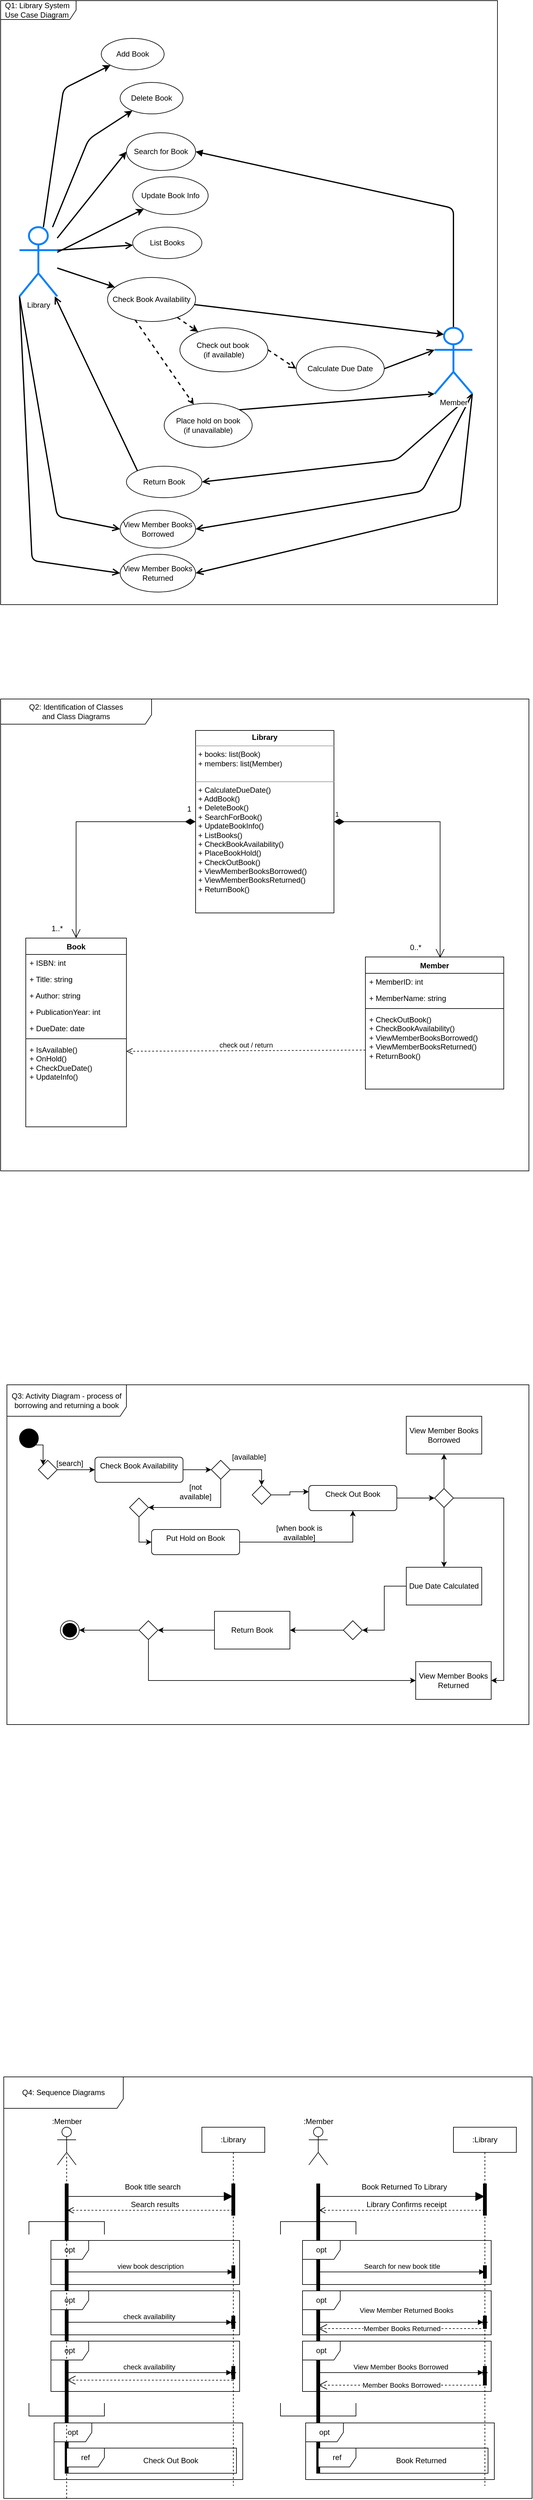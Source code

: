 <mxfile version="21.8.2" type="device">
  <diagram id="SZSSfRRNzRUcV55icaM6" name="Page-1">
    <mxGraphModel dx="1005" dy="1081" grid="1" gridSize="10" guides="1" tooltips="1" connect="1" arrows="1" fold="1" page="1" pageScale="1" pageWidth="850" pageHeight="1100" math="0" shadow="0">
      <root>
        <mxCell id="0" />
        <mxCell id="1" parent="0" />
        <mxCell id="Ma9vZrQTeCv6cbDS7a-y-165" value=":Library" style="shape=umlLifeline;perimeter=lifelinePerimeter;whiteSpace=wrap;html=1;container=1;dropTarget=0;collapsible=0;recursiveResize=0;outlineConnect=0;portConstraint=eastwest;newEdgeStyle={&quot;curved&quot;:0,&quot;rounded&quot;:0};" vertex="1" parent="1">
          <mxGeometry x="320" y="3410" width="100" height="570" as="geometry" />
        </mxCell>
        <mxCell id="8" value="Q1: Library System Use Case Diagram" style="shape=umlFrame;whiteSpace=wrap;html=1;width=120;height=30;boundedLbl=1;verticalAlign=middle;align=left;spacingLeft=5;" parent="1" vertex="1">
          <mxGeometry y="30" width="790" height="960" as="geometry" />
        </mxCell>
        <mxCell id="36" style="edgeStyle=none;html=1;exitX=1;exitY=0.5;exitDx=0;exitDy=0;entryX=0.5;entryY=0;entryDx=0;entryDy=0;entryPerimeter=0;startArrow=block;startFill=1;endArrow=none;endFill=0;strokeWidth=2;" parent="1" source="4" target="9" edge="1">
          <mxGeometry relative="1" as="geometry">
            <Array as="points">
              <mxPoint x="720" y="360" />
            </Array>
          </mxGeometry>
        </mxCell>
        <mxCell id="4" value="Search for Book" style="ellipse;whiteSpace=wrap;html=1;" parent="1" vertex="1">
          <mxGeometry x="200" y="240" width="110" height="60" as="geometry" />
        </mxCell>
        <mxCell id="23" style="edgeStyle=none;html=1;entryX=0.25;entryY=0.1;entryDx=0;entryDy=0;entryPerimeter=0;strokeWidth=2;" parent="1" source="6" target="9" edge="1">
          <mxGeometry relative="1" as="geometry" />
        </mxCell>
        <mxCell id="38" value="" style="edgeStyle=none;html=1;startArrow=none;startFill=0;endArrow=classic;endFill=1;dashed=1;strokeWidth=2;" parent="1" source="6" target="37" edge="1">
          <mxGeometry relative="1" as="geometry" />
        </mxCell>
        <mxCell id="6" value="Check Book Availability" style="ellipse;whiteSpace=wrap;html=1;" parent="1" vertex="1">
          <mxGeometry x="170" y="470" width="140" height="70" as="geometry" />
        </mxCell>
        <mxCell id="54" style="edgeStyle=none;html=1;exitX=1;exitY=1;exitDx=0;exitDy=0;exitPerimeter=0;entryX=1;entryY=0.5;entryDx=0;entryDy=0;strokeWidth=2;startArrow=none;startFill=0;endArrow=open;endFill=0;endSize=8;" parent="1" source="9" target="53" edge="1">
          <mxGeometry relative="1" as="geometry">
            <Array as="points">
              <mxPoint x="630" y="760" />
            </Array>
          </mxGeometry>
        </mxCell>
        <mxCell id="61" style="edgeStyle=none;html=1;entryX=1;entryY=0.5;entryDx=0;entryDy=0;strokeWidth=2;startArrow=none;startFill=0;endArrow=open;endFill=0;endSize=8;exitX=1;exitY=1;exitDx=0;exitDy=0;exitPerimeter=0;" parent="1" source="9" target="56" edge="1">
          <mxGeometry relative="1" as="geometry">
            <Array as="points">
              <mxPoint x="670" y="810" />
            </Array>
          </mxGeometry>
        </mxCell>
        <mxCell id="62" style="edgeStyle=none;html=1;exitX=1;exitY=1;exitDx=0;exitDy=0;exitPerimeter=0;entryX=1;entryY=0.5;entryDx=0;entryDy=0;strokeWidth=2;startArrow=none;startFill=0;endArrow=open;endFill=0;endSize=8;" parent="1" source="9" target="59" edge="1">
          <mxGeometry relative="1" as="geometry">
            <Array as="points">
              <mxPoint x="730" y="840" />
            </Array>
          </mxGeometry>
        </mxCell>
        <mxCell id="9" value="Member" style="shape=umlActor;verticalLabelPosition=bottom;verticalAlign=top;html=1;fillColor=none;strokeColor=#007FFF;strokeWidth=3;labelBackgroundColor=default;" parent="1" vertex="1">
          <mxGeometry x="690" y="550" width="60" height="105" as="geometry" />
        </mxCell>
        <mxCell id="17" style="edgeStyle=none;html=1;strokeWidth=2;" parent="1" source="13" target="14" edge="1">
          <mxGeometry relative="1" as="geometry">
            <Array as="points">
              <mxPoint x="100" y="170" />
            </Array>
          </mxGeometry>
        </mxCell>
        <mxCell id="18" style="edgeStyle=none;html=1;strokeWidth=2;" parent="1" source="13" target="16" edge="1">
          <mxGeometry relative="1" as="geometry">
            <Array as="points">
              <mxPoint x="140" y="250" />
            </Array>
          </mxGeometry>
        </mxCell>
        <mxCell id="20" value="" style="edgeStyle=none;html=1;strokeWidth=2;" parent="1" source="13" target="19" edge="1">
          <mxGeometry relative="1" as="geometry" />
        </mxCell>
        <mxCell id="21" style="edgeStyle=none;html=1;strokeWidth=2;entryX=0;entryY=0.5;entryDx=0;entryDy=0;" parent="1" source="13" target="4" edge="1">
          <mxGeometry relative="1" as="geometry" />
        </mxCell>
        <mxCell id="22" style="edgeStyle=none;html=1;strokeWidth=2;" parent="1" source="13" target="6" edge="1">
          <mxGeometry relative="1" as="geometry" />
        </mxCell>
        <mxCell id="58" style="edgeStyle=none;html=1;exitX=0;exitY=1;exitDx=0;exitDy=0;exitPerimeter=0;entryX=0;entryY=0.5;entryDx=0;entryDy=0;strokeWidth=2;startArrow=none;startFill=0;endArrow=open;endFill=0;endSize=8;" parent="1" source="13" target="56" edge="1">
          <mxGeometry relative="1" as="geometry">
            <Array as="points">
              <mxPoint x="90" y="850" />
            </Array>
          </mxGeometry>
        </mxCell>
        <mxCell id="60" style="edgeStyle=none;html=1;exitX=0;exitY=1;exitDx=0;exitDy=0;exitPerimeter=0;entryX=0;entryY=0.5;entryDx=0;entryDy=0;strokeWidth=2;startArrow=none;startFill=0;endArrow=open;endFill=0;endSize=8;" parent="1" source="13" target="59" edge="1">
          <mxGeometry relative="1" as="geometry">
            <Array as="points">
              <mxPoint x="50" y="920" />
            </Array>
          </mxGeometry>
        </mxCell>
        <mxCell id="63" style="edgeStyle=none;html=1;exitX=1;exitY=0.333;exitDx=0;exitDy=0;exitPerimeter=0;strokeWidth=2;startArrow=none;startFill=0;endArrow=open;endFill=0;endSize=8;" parent="1" source="13" target="44" edge="1">
          <mxGeometry relative="1" as="geometry" />
        </mxCell>
        <mxCell id="13" value="Library" style="shape=umlActor;verticalLabelPosition=bottom;verticalAlign=top;html=1;strokeColor=#007FFF;strokeWidth=3;" parent="1" vertex="1">
          <mxGeometry x="30" y="390" width="60" height="110" as="geometry" />
        </mxCell>
        <mxCell id="14" value="Add Book" style="ellipse;whiteSpace=wrap;html=1;" parent="1" vertex="1">
          <mxGeometry x="160" y="90" width="100" height="50" as="geometry" />
        </mxCell>
        <mxCell id="16" value="Delete Book" style="ellipse;whiteSpace=wrap;html=1;" parent="1" vertex="1">
          <mxGeometry x="190" y="160" width="100" height="50" as="geometry" />
        </mxCell>
        <mxCell id="19" value="Update Book Info" style="ellipse;whiteSpace=wrap;html=1;" parent="1" vertex="1">
          <mxGeometry x="210" y="310" width="120" height="60" as="geometry" />
        </mxCell>
        <mxCell id="42" value="" style="edgeStyle=none;html=1;startArrow=none;startFill=0;endArrow=open;endFill=0;dashed=1;exitX=0.313;exitY=0.963;exitDx=0;exitDy=0;exitPerimeter=0;strokeWidth=2;" parent="1" source="6" target="41" edge="1">
          <mxGeometry relative="1" as="geometry" />
        </mxCell>
        <mxCell id="51" style="edgeStyle=none;html=1;exitX=1;exitY=0.5;exitDx=0;exitDy=0;entryX=0;entryY=0.5;entryDx=0;entryDy=0;strokeWidth=2;startArrow=none;startFill=0;endArrow=open;endFill=0;endSize=8;dashed=1;" parent="1" source="37" target="45" edge="1">
          <mxGeometry relative="1" as="geometry" />
        </mxCell>
        <mxCell id="37" value="Check out book&amp;nbsp;&lt;br&gt;(if available)" style="ellipse;whiteSpace=wrap;html=1;fillColor=#FFFFFF;" parent="1" vertex="1">
          <mxGeometry x="285" y="550" width="140" height="70" as="geometry" />
        </mxCell>
        <mxCell id="43" style="edgeStyle=none;html=1;exitX=1;exitY=0;exitDx=0;exitDy=0;entryX=0;entryY=1;entryDx=0;entryDy=0;entryPerimeter=0;startArrow=none;startFill=0;endArrow=open;endFill=0;strokeWidth=2;" parent="1" source="41" target="9" edge="1">
          <mxGeometry relative="1" as="geometry">
            <Array as="points" />
          </mxGeometry>
        </mxCell>
        <mxCell id="41" value="Place hold on book&lt;br&gt;(if unavailable)" style="ellipse;whiteSpace=wrap;html=1;fillColor=#FFFFFF;" parent="1" vertex="1">
          <mxGeometry x="260" y="670" width="140" height="70" as="geometry" />
        </mxCell>
        <mxCell id="44" value="List Books" style="ellipse;whiteSpace=wrap;html=1;" parent="1" vertex="1">
          <mxGeometry x="210" y="390" width="110" height="50" as="geometry" />
        </mxCell>
        <mxCell id="52" style="edgeStyle=none;html=1;exitX=1;exitY=0.5;exitDx=0;exitDy=0;entryX=0;entryY=0.333;entryDx=0;entryDy=0;entryPerimeter=0;strokeWidth=2;startArrow=none;startFill=0;endArrow=open;endFill=0;endSize=8;" parent="1" source="45" target="9" edge="1">
          <mxGeometry relative="1" as="geometry" />
        </mxCell>
        <mxCell id="45" value="Calculate Due Date" style="ellipse;whiteSpace=wrap;html=1;" parent="1" vertex="1">
          <mxGeometry x="470" y="580" width="140" height="70" as="geometry" />
        </mxCell>
        <mxCell id="55" style="edgeStyle=none;html=1;exitX=0;exitY=0;exitDx=0;exitDy=0;strokeWidth=2;startArrow=none;startFill=0;endArrow=open;endFill=0;endSize=8;" parent="1" source="53" target="13" edge="1">
          <mxGeometry relative="1" as="geometry" />
        </mxCell>
        <mxCell id="53" value="Return Book" style="ellipse;whiteSpace=wrap;html=1;strokeColor=#000000;strokeWidth=1;fillColor=#FFFFFF;" parent="1" vertex="1">
          <mxGeometry x="200" y="770" width="120" height="50" as="geometry" />
        </mxCell>
        <mxCell id="56" value="View Member Books Borrowed" style="ellipse;whiteSpace=wrap;html=1;strokeColor=#000000;strokeWidth=1;fillColor=#FFFFFF;" parent="1" vertex="1">
          <mxGeometry x="190" y="840" width="120" height="60" as="geometry" />
        </mxCell>
        <mxCell id="59" value="View Member Books Returned" style="ellipse;whiteSpace=wrap;html=1;strokeColor=#000000;strokeWidth=1;fillColor=#FFFFFF;" parent="1" vertex="1">
          <mxGeometry x="190" y="910" width="120" height="60" as="geometry" />
        </mxCell>
        <mxCell id="Ma9vZrQTeCv6cbDS7a-y-84" value="&lt;p style=&quot;margin:0px;margin-top:4px;text-align:center;&quot;&gt;&lt;b&gt;Library&lt;/b&gt;&lt;/p&gt;&lt;hr size=&quot;1&quot;&gt;&lt;p style=&quot;margin:0px;margin-left:4px;&quot;&gt;+ books: list(Book)&lt;/p&gt;&lt;p style=&quot;margin:0px;margin-left:4px;&quot;&gt;+ members: list(Member)&lt;/p&gt;&lt;p style=&quot;margin:0px;margin-left:4px;&quot;&gt;&lt;br&gt;&lt;/p&gt;&lt;hr size=&quot;1&quot;&gt;&lt;p style=&quot;margin:0px;margin-left:4px;&quot;&gt;&lt;span style=&quot;background-color: initial;&quot;&gt;+ CalculateDueDate()&lt;/span&gt;&lt;br&gt;&lt;/p&gt;&lt;p style=&quot;margin:0px;margin-left:4px;&quot;&gt;+ AddBook()&lt;/p&gt;&lt;p style=&quot;margin:0px;margin-left:4px;&quot;&gt;+ DeleteBook()&lt;/p&gt;&lt;p style=&quot;margin:0px;margin-left:4px;&quot;&gt;+ SearchForBook()&lt;/p&gt;&lt;p style=&quot;margin:0px;margin-left:4px;&quot;&gt;+ UpdateBookInfo()&lt;/p&gt;&lt;p style=&quot;margin:0px;margin-left:4px;&quot;&gt;+ ListBooks()&lt;br&gt;&lt;/p&gt;&lt;p style=&quot;margin:0px;margin-left:4px;&quot;&gt;+ CheckBookAvailability()&lt;/p&gt;&lt;p style=&quot;margin:0px;margin-left:4px;&quot;&gt;+ PlaceBookHold()&lt;/p&gt;&lt;p style=&quot;margin:0px;margin-left:4px;&quot;&gt;+ CheckOutBook()&lt;/p&gt;&lt;p style=&quot;margin:0px;margin-left:4px;&quot;&gt;+ ViewMemberBooksBorrowed()&lt;/p&gt;&lt;p style=&quot;margin:0px;margin-left:4px;&quot;&gt;+ ViewMemberBooksReturned()&lt;/p&gt;&lt;p style=&quot;margin:0px;margin-left:4px;&quot;&gt;+ ReturnBook()&lt;/p&gt;" style="verticalAlign=top;align=left;overflow=fill;fontSize=12;fontFamily=Helvetica;html=1;whiteSpace=wrap;" vertex="1" parent="1">
          <mxGeometry x="310" y="1190" width="220" height="290" as="geometry" />
        </mxCell>
        <mxCell id="Ma9vZrQTeCv6cbDS7a-y-85" value="Book" style="swimlane;fontStyle=1;align=center;verticalAlign=top;childLayout=stackLayout;horizontal=1;startSize=26;horizontalStack=0;resizeParent=1;resizeParentMax=0;resizeLast=0;collapsible=1;marginBottom=0;whiteSpace=wrap;html=1;" vertex="1" parent="1">
          <mxGeometry x="40" y="1520" width="160" height="300" as="geometry" />
        </mxCell>
        <mxCell id="Ma9vZrQTeCv6cbDS7a-y-86" value="+ ISBN: int" style="text;strokeColor=none;fillColor=none;align=left;verticalAlign=top;spacingLeft=4;spacingRight=4;overflow=hidden;rotatable=0;points=[[0,0.5],[1,0.5]];portConstraint=eastwest;whiteSpace=wrap;html=1;" vertex="1" parent="Ma9vZrQTeCv6cbDS7a-y-85">
          <mxGeometry y="26" width="160" height="26" as="geometry" />
        </mxCell>
        <mxCell id="Ma9vZrQTeCv6cbDS7a-y-87" value="+ Title: string" style="text;strokeColor=none;fillColor=none;align=left;verticalAlign=top;spacingLeft=4;spacingRight=4;overflow=hidden;rotatable=0;points=[[0,0.5],[1,0.5]];portConstraint=eastwest;whiteSpace=wrap;html=1;" vertex="1" parent="Ma9vZrQTeCv6cbDS7a-y-85">
          <mxGeometry y="52" width="160" height="26" as="geometry" />
        </mxCell>
        <mxCell id="Ma9vZrQTeCv6cbDS7a-y-88" value="+ Author: string" style="text;strokeColor=none;fillColor=none;align=left;verticalAlign=top;spacingLeft=4;spacingRight=4;overflow=hidden;rotatable=0;points=[[0,0.5],[1,0.5]];portConstraint=eastwest;whiteSpace=wrap;html=1;" vertex="1" parent="Ma9vZrQTeCv6cbDS7a-y-85">
          <mxGeometry y="78" width="160" height="26" as="geometry" />
        </mxCell>
        <mxCell id="Ma9vZrQTeCv6cbDS7a-y-89" value="+ PublicationYear: int" style="text;strokeColor=none;fillColor=none;align=left;verticalAlign=top;spacingLeft=4;spacingRight=4;overflow=hidden;rotatable=0;points=[[0,0.5],[1,0.5]];portConstraint=eastwest;whiteSpace=wrap;html=1;" vertex="1" parent="Ma9vZrQTeCv6cbDS7a-y-85">
          <mxGeometry y="104" width="160" height="26" as="geometry" />
        </mxCell>
        <mxCell id="Ma9vZrQTeCv6cbDS7a-y-90" value="+ DueDate: date" style="text;strokeColor=none;fillColor=none;align=left;verticalAlign=top;spacingLeft=4;spacingRight=4;overflow=hidden;rotatable=0;points=[[0,0.5],[1,0.5]];portConstraint=eastwest;whiteSpace=wrap;html=1;" vertex="1" parent="Ma9vZrQTeCv6cbDS7a-y-85">
          <mxGeometry y="130" width="160" height="26" as="geometry" />
        </mxCell>
        <mxCell id="Ma9vZrQTeCv6cbDS7a-y-91" value="" style="line;strokeWidth=1;fillColor=none;align=left;verticalAlign=middle;spacingTop=-1;spacingLeft=3;spacingRight=3;rotatable=0;labelPosition=right;points=[];portConstraint=eastwest;strokeColor=inherit;" vertex="1" parent="Ma9vZrQTeCv6cbDS7a-y-85">
          <mxGeometry y="156" width="160" height="8" as="geometry" />
        </mxCell>
        <mxCell id="Ma9vZrQTeCv6cbDS7a-y-92" value="+ IsAvailable()&lt;br&gt;+ OnHold()&lt;br&gt;+ CheckDueDate()&lt;br&gt;+ UpdateInfo()&lt;br&gt;" style="text;strokeColor=none;fillColor=none;align=left;verticalAlign=top;spacingLeft=4;spacingRight=4;overflow=hidden;rotatable=0;points=[[0,0.5],[1,0.5]];portConstraint=eastwest;whiteSpace=wrap;html=1;" vertex="1" parent="Ma9vZrQTeCv6cbDS7a-y-85">
          <mxGeometry y="164" width="160" height="136" as="geometry" />
        </mxCell>
        <mxCell id="Ma9vZrQTeCv6cbDS7a-y-93" value="Member" style="swimlane;fontStyle=1;align=center;verticalAlign=top;childLayout=stackLayout;horizontal=1;startSize=26;horizontalStack=0;resizeParent=1;resizeParentMax=0;resizeLast=0;collapsible=1;marginBottom=0;whiteSpace=wrap;html=1;" vertex="1" parent="1">
          <mxGeometry x="580" y="1550" width="220" height="210" as="geometry" />
        </mxCell>
        <mxCell id="Ma9vZrQTeCv6cbDS7a-y-94" value="+ MemberID: int" style="text;strokeColor=none;fillColor=none;align=left;verticalAlign=top;spacingLeft=4;spacingRight=4;overflow=hidden;rotatable=0;points=[[0,0.5],[1,0.5]];portConstraint=eastwest;whiteSpace=wrap;html=1;" vertex="1" parent="Ma9vZrQTeCv6cbDS7a-y-93">
          <mxGeometry y="26" width="220" height="26" as="geometry" />
        </mxCell>
        <mxCell id="Ma9vZrQTeCv6cbDS7a-y-95" value="+ MemberName: string" style="text;strokeColor=none;fillColor=none;align=left;verticalAlign=top;spacingLeft=4;spacingRight=4;overflow=hidden;rotatable=0;points=[[0,0.5],[1,0.5]];portConstraint=eastwest;whiteSpace=wrap;html=1;" vertex="1" parent="Ma9vZrQTeCv6cbDS7a-y-93">
          <mxGeometry y="52" width="220" height="26" as="geometry" />
        </mxCell>
        <mxCell id="Ma9vZrQTeCv6cbDS7a-y-96" value="" style="line;strokeWidth=1;fillColor=none;align=left;verticalAlign=middle;spacingTop=-1;spacingLeft=3;spacingRight=3;rotatable=0;labelPosition=right;points=[];portConstraint=eastwest;strokeColor=inherit;" vertex="1" parent="Ma9vZrQTeCv6cbDS7a-y-93">
          <mxGeometry y="78" width="220" height="8" as="geometry" />
        </mxCell>
        <mxCell id="Ma9vZrQTeCv6cbDS7a-y-97" value="+ CheckOutBook()&lt;br&gt;+ CheckBookAvailability()&lt;br&gt;+ ViewMemberBooksBorrowed()&lt;br&gt;+ ViewMemberBooksReturned()&lt;br&gt;+ ReturnBook()" style="text;strokeColor=none;fillColor=none;align=left;verticalAlign=top;spacingLeft=4;spacingRight=4;overflow=hidden;rotatable=0;points=[[0,0.5],[1,0.5]];portConstraint=eastwest;whiteSpace=wrap;html=1;" vertex="1" parent="Ma9vZrQTeCv6cbDS7a-y-93">
          <mxGeometry y="86" width="220" height="124" as="geometry" />
        </mxCell>
        <mxCell id="Ma9vZrQTeCv6cbDS7a-y-98" value="check out / return" style="html=1;verticalAlign=bottom;endArrow=open;dashed=1;endSize=8;curved=0;rounded=0;exitX=0;exitY=0.5;exitDx=0;exitDy=0;entryX=0.999;entryY=0.117;entryDx=0;entryDy=0;entryPerimeter=0;" edge="1" parent="1" source="Ma9vZrQTeCv6cbDS7a-y-97" target="Ma9vZrQTeCv6cbDS7a-y-92">
          <mxGeometry relative="1" as="geometry">
            <mxPoint x="510" y="1700" as="sourcePoint" />
            <mxPoint x="430" y="1700" as="targetPoint" />
          </mxGeometry>
        </mxCell>
        <mxCell id="Ma9vZrQTeCv6cbDS7a-y-99" value="" style="endArrow=open;html=1;endSize=12;startArrow=diamondThin;startSize=14;startFill=1;edgeStyle=orthogonalEdgeStyle;align=left;verticalAlign=bottom;rounded=0;exitX=0;exitY=0.5;exitDx=0;exitDy=0;entryX=0.5;entryY=0;entryDx=0;entryDy=0;" edge="1" parent="1" source="Ma9vZrQTeCv6cbDS7a-y-84" target="Ma9vZrQTeCv6cbDS7a-y-85">
          <mxGeometry x="-1" y="3" relative="1" as="geometry">
            <mxPoint x="120" y="1410" as="sourcePoint" />
            <mxPoint x="280" y="1410" as="targetPoint" />
          </mxGeometry>
        </mxCell>
        <mxCell id="Ma9vZrQTeCv6cbDS7a-y-100" value="1" style="text;html=1;strokeColor=none;fillColor=none;align=center;verticalAlign=middle;whiteSpace=wrap;rounded=0;" vertex="1" parent="1">
          <mxGeometry x="270" y="1300" width="60" height="30" as="geometry" />
        </mxCell>
        <mxCell id="Ma9vZrQTeCv6cbDS7a-y-101" value="1..*" style="text;html=1;strokeColor=none;fillColor=none;align=center;verticalAlign=middle;whiteSpace=wrap;rounded=0;" vertex="1" parent="1">
          <mxGeometry x="60" y="1490" width="60" height="30" as="geometry" />
        </mxCell>
        <mxCell id="Ma9vZrQTeCv6cbDS7a-y-102" value="1" style="endArrow=open;html=1;endSize=12;startArrow=diamondThin;startSize=14;startFill=1;edgeStyle=orthogonalEdgeStyle;align=left;verticalAlign=bottom;rounded=0;entryX=0.54;entryY=0.007;entryDx=0;entryDy=0;entryPerimeter=0;" edge="1" parent="1" source="Ma9vZrQTeCv6cbDS7a-y-84" target="Ma9vZrQTeCv6cbDS7a-y-93">
          <mxGeometry x="-1" y="3" relative="1" as="geometry">
            <mxPoint x="590" y="1350" as="sourcePoint" />
            <mxPoint x="750" y="1350" as="targetPoint" />
          </mxGeometry>
        </mxCell>
        <mxCell id="Ma9vZrQTeCv6cbDS7a-y-103" value="Q2: Identification of Classes &lt;br&gt;and Class Diagrams" style="shape=umlFrame;whiteSpace=wrap;html=1;pointerEvents=0;width=240;height=40;" vertex="1" parent="1">
          <mxGeometry y="1140" width="840" height="750" as="geometry" />
        </mxCell>
        <mxCell id="Ma9vZrQTeCv6cbDS7a-y-104" value="0..*" style="text;html=1;strokeColor=none;fillColor=none;align=center;verticalAlign=middle;whiteSpace=wrap;rounded=0;" vertex="1" parent="1">
          <mxGeometry x="630" y="1520" width="60" height="30" as="geometry" />
        </mxCell>
        <mxCell id="Ma9vZrQTeCv6cbDS7a-y-105" value="Q3: Activity Diagram - process of borrowing and returning a book" style="shape=umlFrame;whiteSpace=wrap;html=1;pointerEvents=0;width=190;height=50;" vertex="1" parent="1">
          <mxGeometry x="10" y="2230" width="830" height="540" as="geometry" />
        </mxCell>
        <mxCell id="Ma9vZrQTeCv6cbDS7a-y-109" style="edgeStyle=orthogonalEdgeStyle;rounded=0;orthogonalLoop=1;jettySize=auto;html=1;exitX=1;exitY=0.5;exitDx=0;exitDy=0;entryX=0;entryY=0.5;entryDx=0;entryDy=0;" edge="1" parent="1" source="Ma9vZrQTeCv6cbDS7a-y-107" target="Ma9vZrQTeCv6cbDS7a-y-108">
          <mxGeometry relative="1" as="geometry" />
        </mxCell>
        <mxCell id="Ma9vZrQTeCv6cbDS7a-y-107" value="" style="rhombus;" vertex="1" parent="1">
          <mxGeometry x="60" y="2350" width="30" height="30" as="geometry" />
        </mxCell>
        <mxCell id="Ma9vZrQTeCv6cbDS7a-y-113" style="edgeStyle=orthogonalEdgeStyle;rounded=0;orthogonalLoop=1;jettySize=auto;html=1;exitX=1;exitY=0.5;exitDx=0;exitDy=0;entryX=0;entryY=0.5;entryDx=0;entryDy=0;" edge="1" parent="1" source="Ma9vZrQTeCv6cbDS7a-y-108" target="Ma9vZrQTeCv6cbDS7a-y-112">
          <mxGeometry relative="1" as="geometry" />
        </mxCell>
        <mxCell id="Ma9vZrQTeCv6cbDS7a-y-108" value="Check Book Availability" style="html=1;align=center;verticalAlign=top;rounded=1;absoluteArcSize=1;arcSize=10;dashed=0;whiteSpace=wrap;" vertex="1" parent="1">
          <mxGeometry x="150" y="2345" width="140" height="40" as="geometry" />
        </mxCell>
        <mxCell id="Ma9vZrQTeCv6cbDS7a-y-116" style="edgeStyle=orthogonalEdgeStyle;rounded=0;orthogonalLoop=1;jettySize=auto;html=1;exitX=1;exitY=0.5;exitDx=0;exitDy=0;entryX=0.5;entryY=0;entryDx=0;entryDy=0;" edge="1" parent="1" source="Ma9vZrQTeCv6cbDS7a-y-112" target="Ma9vZrQTeCv6cbDS7a-y-115">
          <mxGeometry relative="1" as="geometry" />
        </mxCell>
        <mxCell id="Ma9vZrQTeCv6cbDS7a-y-121" style="edgeStyle=orthogonalEdgeStyle;rounded=0;orthogonalLoop=1;jettySize=auto;html=1;exitX=0.5;exitY=1;exitDx=0;exitDy=0;entryX=1;entryY=0.5;entryDx=0;entryDy=0;elbow=vertical;" edge="1" parent="1" source="Ma9vZrQTeCv6cbDS7a-y-112" target="Ma9vZrQTeCv6cbDS7a-y-117">
          <mxGeometry relative="1" as="geometry" />
        </mxCell>
        <mxCell id="Ma9vZrQTeCv6cbDS7a-y-112" value="" style="rhombus;" vertex="1" parent="1">
          <mxGeometry x="335" y="2350" width="30" height="30" as="geometry" />
        </mxCell>
        <mxCell id="Ma9vZrQTeCv6cbDS7a-y-114" value="[available]" style="text;html=1;strokeColor=none;fillColor=none;align=center;verticalAlign=middle;whiteSpace=wrap;rounded=0;" vertex="1" parent="1">
          <mxGeometry x="365" y="2330" width="60" height="30" as="geometry" />
        </mxCell>
        <mxCell id="Ma9vZrQTeCv6cbDS7a-y-120" style="edgeStyle=orthogonalEdgeStyle;rounded=0;orthogonalLoop=1;jettySize=auto;html=1;exitX=1;exitY=0.5;exitDx=0;exitDy=0;entryX=0;entryY=0.25;entryDx=0;entryDy=0;" edge="1" parent="1" source="Ma9vZrQTeCv6cbDS7a-y-115" target="Ma9vZrQTeCv6cbDS7a-y-119">
          <mxGeometry relative="1" as="geometry" />
        </mxCell>
        <mxCell id="Ma9vZrQTeCv6cbDS7a-y-115" value="" style="rhombus;" vertex="1" parent="1">
          <mxGeometry x="400" y="2390" width="30" height="30" as="geometry" />
        </mxCell>
        <mxCell id="Ma9vZrQTeCv6cbDS7a-y-124" style="edgeStyle=orthogonalEdgeStyle;rounded=0;orthogonalLoop=1;jettySize=auto;html=1;exitX=0.5;exitY=1;exitDx=0;exitDy=0;entryX=0;entryY=0.5;entryDx=0;entryDy=0;" edge="1" parent="1" source="Ma9vZrQTeCv6cbDS7a-y-117" target="Ma9vZrQTeCv6cbDS7a-y-123">
          <mxGeometry relative="1" as="geometry" />
        </mxCell>
        <mxCell id="Ma9vZrQTeCv6cbDS7a-y-117" value="" style="rhombus;" vertex="1" parent="1">
          <mxGeometry x="205" y="2410" width="30" height="30" as="geometry" />
        </mxCell>
        <mxCell id="Ma9vZrQTeCv6cbDS7a-y-118" value="[not &lt;br&gt;available]" style="text;html=1;strokeColor=none;fillColor=none;align=center;verticalAlign=middle;whiteSpace=wrap;rounded=0;" vertex="1" parent="1">
          <mxGeometry x="280" y="2385" width="60" height="30" as="geometry" />
        </mxCell>
        <mxCell id="Ma9vZrQTeCv6cbDS7a-y-132" style="edgeStyle=orthogonalEdgeStyle;rounded=0;orthogonalLoop=1;jettySize=auto;html=1;exitX=1;exitY=0.5;exitDx=0;exitDy=0;entryX=0;entryY=0.5;entryDx=0;entryDy=0;" edge="1" parent="1" source="Ma9vZrQTeCv6cbDS7a-y-119" target="Ma9vZrQTeCv6cbDS7a-y-131">
          <mxGeometry relative="1" as="geometry" />
        </mxCell>
        <mxCell id="Ma9vZrQTeCv6cbDS7a-y-119" value="Check Out Book" style="html=1;align=center;verticalAlign=top;rounded=1;absoluteArcSize=1;arcSize=10;dashed=0;whiteSpace=wrap;" vertex="1" parent="1">
          <mxGeometry x="490" y="2390" width="140" height="40" as="geometry" />
        </mxCell>
        <mxCell id="Ma9vZrQTeCv6cbDS7a-y-123" value="Put Hold on Book" style="html=1;align=center;verticalAlign=top;rounded=1;absoluteArcSize=1;arcSize=10;dashed=0;whiteSpace=wrap;" vertex="1" parent="1">
          <mxGeometry x="240" y="2460" width="140" height="40" as="geometry" />
        </mxCell>
        <mxCell id="Ma9vZrQTeCv6cbDS7a-y-138" value="" style="edgeStyle=orthogonalEdgeStyle;rounded=0;orthogonalLoop=1;jettySize=auto;html=1;" edge="1" parent="1" source="Ma9vZrQTeCv6cbDS7a-y-131" target="Ma9vZrQTeCv6cbDS7a-y-137">
          <mxGeometry relative="1" as="geometry" />
        </mxCell>
        <mxCell id="Ma9vZrQTeCv6cbDS7a-y-140" value="" style="edgeStyle=orthogonalEdgeStyle;rounded=0;orthogonalLoop=1;jettySize=auto;html=1;" edge="1" parent="1" source="Ma9vZrQTeCv6cbDS7a-y-131" target="Ma9vZrQTeCv6cbDS7a-y-139">
          <mxGeometry relative="1" as="geometry">
            <Array as="points">
              <mxPoint x="800" y="2410" />
              <mxPoint x="800" y="2700" />
            </Array>
          </mxGeometry>
        </mxCell>
        <mxCell id="Ma9vZrQTeCv6cbDS7a-y-143" value="" style="edgeStyle=orthogonalEdgeStyle;rounded=0;orthogonalLoop=1;jettySize=auto;html=1;" edge="1" parent="1" source="Ma9vZrQTeCv6cbDS7a-y-131" target="Ma9vZrQTeCv6cbDS7a-y-142">
          <mxGeometry relative="1" as="geometry" />
        </mxCell>
        <mxCell id="Ma9vZrQTeCv6cbDS7a-y-131" value="" style="rhombus;" vertex="1" parent="1">
          <mxGeometry x="690" y="2395" width="30" height="30" as="geometry" />
        </mxCell>
        <mxCell id="Ma9vZrQTeCv6cbDS7a-y-134" style="edgeStyle=orthogonalEdgeStyle;rounded=0;orthogonalLoop=1;jettySize=auto;html=1;exitX=1;exitY=0.5;exitDx=0;exitDy=0;entryX=0.5;entryY=1;entryDx=0;entryDy=0;" edge="1" parent="1" source="Ma9vZrQTeCv6cbDS7a-y-123" target="Ma9vZrQTeCv6cbDS7a-y-119">
          <mxGeometry relative="1" as="geometry" />
        </mxCell>
        <mxCell id="Ma9vZrQTeCv6cbDS7a-y-135" value="[when book is available]" style="text;html=1;strokeColor=none;fillColor=none;align=center;verticalAlign=middle;whiteSpace=wrap;rounded=0;" vertex="1" parent="1">
          <mxGeometry x="420" y="2450" width="110" height="30" as="geometry" />
        </mxCell>
        <mxCell id="Ma9vZrQTeCv6cbDS7a-y-136" value="[search]" style="text;html=1;strokeColor=none;fillColor=none;align=center;verticalAlign=middle;whiteSpace=wrap;rounded=0;" vertex="1" parent="1">
          <mxGeometry x="80" y="2340" width="60" height="30" as="geometry" />
        </mxCell>
        <mxCell id="Ma9vZrQTeCv6cbDS7a-y-137" value="View Member Books Borrowed" style="whiteSpace=wrap;html=1;" vertex="1" parent="1">
          <mxGeometry x="645" y="2280" width="120" height="60" as="geometry" />
        </mxCell>
        <mxCell id="Ma9vZrQTeCv6cbDS7a-y-139" value="View Member Books Returned" style="whiteSpace=wrap;html=1;" vertex="1" parent="1">
          <mxGeometry x="660" y="2670" width="120" height="60" as="geometry" />
        </mxCell>
        <mxCell id="Ma9vZrQTeCv6cbDS7a-y-145" value="" style="edgeStyle=orthogonalEdgeStyle;rounded=0;orthogonalLoop=1;jettySize=auto;html=1;entryX=1;entryY=0.5;entryDx=0;entryDy=0;" edge="1" parent="1" source="Ma9vZrQTeCv6cbDS7a-y-142" target="Ma9vZrQTeCv6cbDS7a-y-146">
          <mxGeometry relative="1" as="geometry">
            <mxPoint x="565" y="2550" as="targetPoint" />
          </mxGeometry>
        </mxCell>
        <mxCell id="Ma9vZrQTeCv6cbDS7a-y-142" value="Due Date Calculated" style="whiteSpace=wrap;html=1;" vertex="1" parent="1">
          <mxGeometry x="645" y="2520" width="120" height="60" as="geometry" />
        </mxCell>
        <mxCell id="Ma9vZrQTeCv6cbDS7a-y-148" value="" style="edgeStyle=orthogonalEdgeStyle;rounded=0;orthogonalLoop=1;jettySize=auto;html=1;" edge="1" parent="1" source="Ma9vZrQTeCv6cbDS7a-y-146" target="Ma9vZrQTeCv6cbDS7a-y-147">
          <mxGeometry relative="1" as="geometry" />
        </mxCell>
        <mxCell id="Ma9vZrQTeCv6cbDS7a-y-146" value="" style="rhombus;" vertex="1" parent="1">
          <mxGeometry x="545" y="2605" width="30" height="30" as="geometry" />
        </mxCell>
        <mxCell id="Ma9vZrQTeCv6cbDS7a-y-156" style="edgeStyle=orthogonalEdgeStyle;rounded=0;orthogonalLoop=1;jettySize=auto;html=1;exitX=0;exitY=0.5;exitDx=0;exitDy=0;" edge="1" parent="1" source="Ma9vZrQTeCv6cbDS7a-y-147" target="Ma9vZrQTeCv6cbDS7a-y-155">
          <mxGeometry relative="1" as="geometry" />
        </mxCell>
        <mxCell id="Ma9vZrQTeCv6cbDS7a-y-147" value="Return Book" style="whiteSpace=wrap;html=1;" vertex="1" parent="1">
          <mxGeometry x="340" y="2590" width="120" height="60" as="geometry" />
        </mxCell>
        <mxCell id="Ma9vZrQTeCv6cbDS7a-y-149" value="" style="ellipse;html=1;shape=endState;fillColor=strokeColor;" vertex="1" parent="1">
          <mxGeometry x="95" y="2605" width="30" height="30" as="geometry" />
        </mxCell>
        <mxCell id="Ma9vZrQTeCv6cbDS7a-y-153" style="edgeStyle=orthogonalEdgeStyle;rounded=0;orthogonalLoop=1;jettySize=auto;html=1;exitX=1;exitY=1;exitDx=0;exitDy=0;entryX=0;entryY=0;entryDx=0;entryDy=0;" edge="1" parent="1" source="Ma9vZrQTeCv6cbDS7a-y-152" target="Ma9vZrQTeCv6cbDS7a-y-107">
          <mxGeometry relative="1" as="geometry" />
        </mxCell>
        <mxCell id="Ma9vZrQTeCv6cbDS7a-y-152" value="" style="ellipse;fillColor=strokeColor;html=1;" vertex="1" parent="1">
          <mxGeometry x="30" y="2300" width="30" height="30" as="geometry" />
        </mxCell>
        <mxCell id="Ma9vZrQTeCv6cbDS7a-y-157" style="edgeStyle=orthogonalEdgeStyle;rounded=0;orthogonalLoop=1;jettySize=auto;html=1;exitX=0;exitY=0.5;exitDx=0;exitDy=0;entryX=1;entryY=0.5;entryDx=0;entryDy=0;" edge="1" parent="1" source="Ma9vZrQTeCv6cbDS7a-y-155" target="Ma9vZrQTeCv6cbDS7a-y-149">
          <mxGeometry relative="1" as="geometry" />
        </mxCell>
        <mxCell id="Ma9vZrQTeCv6cbDS7a-y-158" style="edgeStyle=orthogonalEdgeStyle;rounded=0;orthogonalLoop=1;jettySize=auto;html=1;exitX=1;exitY=1;exitDx=0;exitDy=0;entryX=0;entryY=0.5;entryDx=0;entryDy=0;" edge="1" parent="1" source="Ma9vZrQTeCv6cbDS7a-y-155" target="Ma9vZrQTeCv6cbDS7a-y-139">
          <mxGeometry relative="1" as="geometry">
            <Array as="points">
              <mxPoint x="235" y="2628" />
              <mxPoint x="235" y="2700" />
            </Array>
          </mxGeometry>
        </mxCell>
        <mxCell id="Ma9vZrQTeCv6cbDS7a-y-155" value="" style="rhombus;" vertex="1" parent="1">
          <mxGeometry x="220" y="2605" width="30" height="30" as="geometry" />
        </mxCell>
        <mxCell id="Ma9vZrQTeCv6cbDS7a-y-159" value="Q4: Sequence Diagrams" style="shape=umlFrame;whiteSpace=wrap;html=1;pointerEvents=0;width=190;height=50;" vertex="1" parent="1">
          <mxGeometry x="5" y="3330" width="840" height="670" as="geometry" />
        </mxCell>
        <mxCell id="Ma9vZrQTeCv6cbDS7a-y-160" value="" style="html=1;points=[];perimeter=orthogonalPerimeter;fillColor=strokeColor;" vertex="1" parent="1">
          <mxGeometry x="102.5" y="3500" width="5" height="460" as="geometry" />
        </mxCell>
        <mxCell id="Ma9vZrQTeCv6cbDS7a-y-161" value=":Member" style="shape=umlActor;verticalLabelPosition=top;verticalAlign=bottom;html=1;labelPosition=center;align=center;" vertex="1" parent="1">
          <mxGeometry x="90" y="3410" width="30" height="60" as="geometry" />
        </mxCell>
        <mxCell id="Ma9vZrQTeCv6cbDS7a-y-164" value="" style="endArrow=block;endFill=1;endSize=12;html=1;rounded=0;" edge="1" parent="1" target="Ma9vZrQTeCv6cbDS7a-y-165">
          <mxGeometry width="160" relative="1" as="geometry">
            <mxPoint x="107.5" y="3520" as="sourcePoint" />
            <mxPoint x="265" y="3520" as="targetPoint" />
          </mxGeometry>
        </mxCell>
        <mxCell id="Ma9vZrQTeCv6cbDS7a-y-169" value="Book title search" style="text;html=1;strokeColor=none;fillColor=none;align=center;verticalAlign=middle;whiteSpace=wrap;rounded=0;" vertex="1" parent="1">
          <mxGeometry x="107.5" y="3490" width="267.5" height="30" as="geometry" />
        </mxCell>
        <mxCell id="Ma9vZrQTeCv6cbDS7a-y-170" value="" style="html=1;points=[];perimeter=orthogonalPerimeter;fillColor=strokeColor;" vertex="1" parent="1">
          <mxGeometry x="367.5" y="3500" width="5" height="50" as="geometry" />
        </mxCell>
        <mxCell id="Ma9vZrQTeCv6cbDS7a-y-171" value="" style="endArrow=open;startArrow=none;endFill=0;startFill=0;endSize=8;html=1;verticalAlign=bottom;dashed=1;labelBackgroundColor=none;rounded=0;entryX=0.7;entryY=0.2;entryDx=0;entryDy=0;entryPerimeter=0;" edge="1" parent="1">
          <mxGeometry width="160" relative="1" as="geometry">
            <mxPoint x="369.5" y="3542" as="sourcePoint" />
            <mxPoint x="106" y="3542" as="targetPoint" />
          </mxGeometry>
        </mxCell>
        <mxCell id="Ma9vZrQTeCv6cbDS7a-y-172" value="Search results" style="text;html=1;align=center;verticalAlign=middle;resizable=0;points=[];autosize=1;strokeColor=none;fillColor=none;" vertex="1" parent="1">
          <mxGeometry x="195" y="3518" width="100" height="30" as="geometry" />
        </mxCell>
        <mxCell id="Ma9vZrQTeCv6cbDS7a-y-173" value="opt" style="shape=umlFrame;whiteSpace=wrap;html=1;pointerEvents=0;" vertex="1" parent="1">
          <mxGeometry x="80" y="3590" width="300" height="70" as="geometry" />
        </mxCell>
        <mxCell id="Ma9vZrQTeCv6cbDS7a-y-175" value="view book description" style="html=1;verticalAlign=bottom;endArrow=block;curved=0;rounded=0;" edge="1" parent="1">
          <mxGeometry width="80" relative="1" as="geometry">
            <mxPoint x="105" y="3640" as="sourcePoint" />
            <mxPoint x="369.5" y="3640" as="targetPoint" />
            <Array as="points">
              <mxPoint x="145" y="3640" />
            </Array>
          </mxGeometry>
        </mxCell>
        <mxCell id="Ma9vZrQTeCv6cbDS7a-y-176" value="" style="html=1;points=[];perimeter=orthogonalPerimeter;fillColor=strokeColor;" vertex="1" parent="1">
          <mxGeometry x="367.5" y="3630" width="5" height="20" as="geometry" />
        </mxCell>
        <mxCell id="Ma9vZrQTeCv6cbDS7a-y-177" value="opt" style="shape=umlFrame;whiteSpace=wrap;html=1;pointerEvents=0;" vertex="1" parent="1">
          <mxGeometry x="80" y="3670" width="300" height="70" as="geometry" />
        </mxCell>
        <mxCell id="Ma9vZrQTeCv6cbDS7a-y-178" value="check availability" style="html=1;verticalAlign=bottom;endArrow=block;curved=0;rounded=0;" edge="1" parent="1" source="Ma9vZrQTeCv6cbDS7a-y-179">
          <mxGeometry x="0.374" width="80" relative="1" as="geometry">
            <mxPoint x="105" y="3720" as="sourcePoint" />
            <mxPoint x="375" y="3720" as="targetPoint" />
            <Array as="points">
              <mxPoint x="147.5" y="3720" />
            </Array>
            <mxPoint x="1" as="offset" />
          </mxGeometry>
        </mxCell>
        <mxCell id="Ma9vZrQTeCv6cbDS7a-y-180" value="" style="html=1;verticalAlign=bottom;endArrow=block;curved=0;rounded=0;" edge="1" parent="1" target="Ma9vZrQTeCv6cbDS7a-y-179">
          <mxGeometry width="80" relative="1" as="geometry">
            <mxPoint x="105" y="3720" as="sourcePoint" />
            <mxPoint x="375" y="3720" as="targetPoint" />
            <Array as="points" />
          </mxGeometry>
        </mxCell>
        <mxCell id="Ma9vZrQTeCv6cbDS7a-y-179" value="" style="html=1;points=[];perimeter=orthogonalPerimeter;fillColor=strokeColor;" vertex="1" parent="1">
          <mxGeometry x="367.5" y="3710" width="5" height="20" as="geometry" />
        </mxCell>
        <mxCell id="Ma9vZrQTeCv6cbDS7a-y-185" value="opt" style="shape=umlFrame;whiteSpace=wrap;html=1;pointerEvents=0;" vertex="1" parent="1">
          <mxGeometry x="80" y="3750" width="300" height="80" as="geometry" />
        </mxCell>
        <mxCell id="Ma9vZrQTeCv6cbDS7a-y-186" value="check availability" style="html=1;verticalAlign=bottom;endArrow=block;curved=0;rounded=0;" edge="1" parent="1" source="Ma9vZrQTeCv6cbDS7a-y-188">
          <mxGeometry x="0.374" width="80" relative="1" as="geometry">
            <mxPoint x="105" y="3800" as="sourcePoint" />
            <mxPoint x="375" y="3800" as="targetPoint" />
            <Array as="points">
              <mxPoint x="147.5" y="3800" />
            </Array>
            <mxPoint x="1" as="offset" />
          </mxGeometry>
        </mxCell>
        <mxCell id="Ma9vZrQTeCv6cbDS7a-y-187" value="" style="html=1;verticalAlign=bottom;endArrow=block;curved=0;rounded=0;" edge="1" parent="1" target="Ma9vZrQTeCv6cbDS7a-y-188">
          <mxGeometry width="80" relative="1" as="geometry">
            <mxPoint x="105" y="3800" as="sourcePoint" />
            <mxPoint x="375" y="3800" as="targetPoint" />
            <Array as="points" />
          </mxGeometry>
        </mxCell>
        <mxCell id="Ma9vZrQTeCv6cbDS7a-y-188" value="" style="html=1;points=[];perimeter=orthogonalPerimeter;fillColor=strokeColor;" vertex="1" parent="1">
          <mxGeometry x="367.5" y="3790" width="5" height="20" as="geometry" />
        </mxCell>
        <mxCell id="Ma9vZrQTeCv6cbDS7a-y-195" value="" style="endArrow=open;endSize=12;dashed=1;html=1;rounded=0;" edge="1" parent="1">
          <mxGeometry width="160" relative="1" as="geometry">
            <mxPoint x="369.5" y="3812.1" as="sourcePoint" />
            <mxPoint x="105" y="3812" as="targetPoint" />
          </mxGeometry>
        </mxCell>
        <mxCell id="Ma9vZrQTeCv6cbDS7a-y-194" value="" style="shape=partialRectangle;whiteSpace=wrap;html=1;bottom=1;right=1;left=1;top=0;fillColor=none;routingCenterX=-0.5;" vertex="1" parent="1">
          <mxGeometry x="45" y="3849" width="120" height="20" as="geometry" />
        </mxCell>
        <mxCell id="Ma9vZrQTeCv6cbDS7a-y-196" value="" style="shape=partialRectangle;whiteSpace=wrap;html=1;bottom=1;right=1;left=1;top=0;fillColor=none;routingCenterX=-0.5;flipV=1;" vertex="1" parent="1">
          <mxGeometry x="45" y="3560" width="120" height="20" as="geometry" />
        </mxCell>
        <mxCell id="Ma9vZrQTeCv6cbDS7a-y-197" value="opt" style="shape=umlFrame;whiteSpace=wrap;html=1;pointerEvents=0;" vertex="1" parent="1">
          <mxGeometry x="85" y="3880" width="300" height="90" as="geometry" />
        </mxCell>
        <mxCell id="Ma9vZrQTeCv6cbDS7a-y-198" value="ref" style="shape=umlFrame;whiteSpace=wrap;html=1;pointerEvents=0;fillColor=#FFFFFF;" vertex="1" parent="1">
          <mxGeometry x="105" y="3920" width="270" height="40" as="geometry" />
        </mxCell>
        <mxCell id="Ma9vZrQTeCv6cbDS7a-y-199" value="Check Out Book" style="text;html=1;align=center;verticalAlign=middle;resizable=0;points=[];autosize=1;strokeColor=none;fillColor=none;" vertex="1" parent="1">
          <mxGeometry x="215" y="3925" width="110" height="30" as="geometry" />
        </mxCell>
        <mxCell id="Ma9vZrQTeCv6cbDS7a-y-200" value="" style="endArrow=none;dashed=1;html=1;rounded=0;entryX=0.5;entryY=0.717;entryDx=0;entryDy=0;entryPerimeter=0;exitX=0.119;exitY=1;exitDx=0;exitDy=0;exitPerimeter=0;" edge="1" parent="1" source="Ma9vZrQTeCv6cbDS7a-y-159" target="Ma9vZrQTeCv6cbDS7a-y-161">
          <mxGeometry width="50" height="50" relative="1" as="geometry">
            <mxPoint x="52.5" y="3540" as="sourcePoint" />
            <mxPoint x="102.5" y="3490" as="targetPoint" />
          </mxGeometry>
        </mxCell>
        <mxCell id="Ma9vZrQTeCv6cbDS7a-y-201" value=":Library" style="shape=umlLifeline;perimeter=lifelinePerimeter;whiteSpace=wrap;html=1;container=1;dropTarget=0;collapsible=0;recursiveResize=0;outlineConnect=0;portConstraint=eastwest;newEdgeStyle={&quot;curved&quot;:0,&quot;rounded&quot;:0};" vertex="1" parent="1">
          <mxGeometry x="720" y="3410" width="100" height="570" as="geometry" />
        </mxCell>
        <mxCell id="Ma9vZrQTeCv6cbDS7a-y-202" value="" style="html=1;points=[];perimeter=orthogonalPerimeter;fillColor=strokeColor;" vertex="1" parent="1">
          <mxGeometry x="502.5" y="3500" width="5" height="460" as="geometry" />
        </mxCell>
        <mxCell id="Ma9vZrQTeCv6cbDS7a-y-203" value=":Member" style="shape=umlActor;verticalLabelPosition=top;verticalAlign=bottom;html=1;labelPosition=center;align=center;" vertex="1" parent="1">
          <mxGeometry x="490" y="3410" width="30" height="60" as="geometry" />
        </mxCell>
        <mxCell id="Ma9vZrQTeCv6cbDS7a-y-204" value="" style="endArrow=block;endFill=1;endSize=12;html=1;rounded=0;" edge="1" parent="1" target="Ma9vZrQTeCv6cbDS7a-y-201">
          <mxGeometry width="160" relative="1" as="geometry">
            <mxPoint x="507.5" y="3520" as="sourcePoint" />
            <mxPoint x="665" y="3520" as="targetPoint" />
          </mxGeometry>
        </mxCell>
        <mxCell id="Ma9vZrQTeCv6cbDS7a-y-205" value="Book Returned To Library" style="text;html=1;strokeColor=none;fillColor=none;align=center;verticalAlign=middle;whiteSpace=wrap;rounded=0;" vertex="1" parent="1">
          <mxGeometry x="507.5" y="3490" width="267.5" height="30" as="geometry" />
        </mxCell>
        <mxCell id="Ma9vZrQTeCv6cbDS7a-y-206" value="" style="html=1;points=[];perimeter=orthogonalPerimeter;fillColor=strokeColor;" vertex="1" parent="1">
          <mxGeometry x="767.5" y="3500" width="5" height="50" as="geometry" />
        </mxCell>
        <mxCell id="Ma9vZrQTeCv6cbDS7a-y-207" value="" style="endArrow=open;startArrow=none;endFill=0;startFill=0;endSize=8;html=1;verticalAlign=bottom;dashed=1;labelBackgroundColor=none;rounded=0;entryX=0.7;entryY=0.2;entryDx=0;entryDy=0;entryPerimeter=0;" edge="1" parent="1">
          <mxGeometry width="160" relative="1" as="geometry">
            <mxPoint x="769.5" y="3542" as="sourcePoint" />
            <mxPoint x="506" y="3542" as="targetPoint" />
          </mxGeometry>
        </mxCell>
        <mxCell id="Ma9vZrQTeCv6cbDS7a-y-208" value="Library Confirms receipt" style="text;html=1;align=center;verticalAlign=middle;resizable=0;points=[];autosize=1;strokeColor=none;fillColor=none;" vertex="1" parent="1">
          <mxGeometry x="570" y="3518" width="150" height="30" as="geometry" />
        </mxCell>
        <mxCell id="Ma9vZrQTeCv6cbDS7a-y-209" value="opt" style="shape=umlFrame;whiteSpace=wrap;html=1;pointerEvents=0;" vertex="1" parent="1">
          <mxGeometry x="480" y="3590" width="300" height="70" as="geometry" />
        </mxCell>
        <mxCell id="Ma9vZrQTeCv6cbDS7a-y-210" value="Search for new book title" style="html=1;verticalAlign=bottom;endArrow=block;curved=0;rounded=0;" edge="1" parent="1">
          <mxGeometry width="80" relative="1" as="geometry">
            <mxPoint x="505" y="3640" as="sourcePoint" />
            <mxPoint x="769.5" y="3640" as="targetPoint" />
            <Array as="points">
              <mxPoint x="545" y="3640" />
            </Array>
          </mxGeometry>
        </mxCell>
        <mxCell id="Ma9vZrQTeCv6cbDS7a-y-211" value="" style="html=1;points=[];perimeter=orthogonalPerimeter;fillColor=strokeColor;" vertex="1" parent="1">
          <mxGeometry x="767.5" y="3630" width="5" height="20" as="geometry" />
        </mxCell>
        <mxCell id="Ma9vZrQTeCv6cbDS7a-y-212" value="opt" style="shape=umlFrame;whiteSpace=wrap;html=1;pointerEvents=0;" vertex="1" parent="1">
          <mxGeometry x="480" y="3670" width="300" height="70" as="geometry" />
        </mxCell>
        <mxCell id="Ma9vZrQTeCv6cbDS7a-y-213" value="View Member Returned Books" style="html=1;verticalAlign=bottom;endArrow=block;curved=0;rounded=0;" edge="1" parent="1" source="Ma9vZrQTeCv6cbDS7a-y-215">
          <mxGeometry x="0.419" y="10" width="80" relative="1" as="geometry">
            <mxPoint x="505" y="3720" as="sourcePoint" />
            <mxPoint x="775" y="3720" as="targetPoint" />
            <Array as="points">
              <mxPoint x="547.5" y="3720" />
            </Array>
            <mxPoint as="offset" />
          </mxGeometry>
        </mxCell>
        <mxCell id="Ma9vZrQTeCv6cbDS7a-y-214" value="" style="html=1;verticalAlign=bottom;endArrow=block;curved=0;rounded=0;" edge="1" parent="1" target="Ma9vZrQTeCv6cbDS7a-y-215">
          <mxGeometry width="80" relative="1" as="geometry">
            <mxPoint x="505" y="3720" as="sourcePoint" />
            <mxPoint x="775" y="3720" as="targetPoint" />
            <Array as="points" />
          </mxGeometry>
        </mxCell>
        <mxCell id="Ma9vZrQTeCv6cbDS7a-y-215" value="" style="html=1;points=[];perimeter=orthogonalPerimeter;fillColor=strokeColor;" vertex="1" parent="1">
          <mxGeometry x="767.5" y="3710" width="5" height="20" as="geometry" />
        </mxCell>
        <mxCell id="Ma9vZrQTeCv6cbDS7a-y-216" value="opt" style="shape=umlFrame;whiteSpace=wrap;html=1;pointerEvents=0;" vertex="1" parent="1">
          <mxGeometry x="480" y="3750" width="300" height="80" as="geometry" />
        </mxCell>
        <mxCell id="Ma9vZrQTeCv6cbDS7a-y-217" value="View Member Books Borrowed" style="html=1;verticalAlign=bottom;endArrow=block;curved=0;rounded=0;" edge="1" parent="1" source="Ma9vZrQTeCv6cbDS7a-y-219">
          <mxGeometry x="0.374" width="80" relative="1" as="geometry">
            <mxPoint x="505" y="3800" as="sourcePoint" />
            <mxPoint x="775" y="3800" as="targetPoint" />
            <Array as="points">
              <mxPoint x="547.5" y="3800" />
            </Array>
            <mxPoint x="1" as="offset" />
          </mxGeometry>
        </mxCell>
        <mxCell id="Ma9vZrQTeCv6cbDS7a-y-218" value="" style="html=1;verticalAlign=bottom;endArrow=block;curved=0;rounded=0;" edge="1" parent="1" target="Ma9vZrQTeCv6cbDS7a-y-219">
          <mxGeometry width="80" relative="1" as="geometry">
            <mxPoint x="505" y="3800" as="sourcePoint" />
            <mxPoint x="775" y="3800" as="targetPoint" />
            <Array as="points" />
          </mxGeometry>
        </mxCell>
        <mxCell id="Ma9vZrQTeCv6cbDS7a-y-219" value="" style="html=1;points=[];perimeter=orthogonalPerimeter;fillColor=strokeColor;" vertex="1" parent="1">
          <mxGeometry x="767.5" y="3790" width="5" height="30" as="geometry" />
        </mxCell>
        <mxCell id="Ma9vZrQTeCv6cbDS7a-y-222" value="" style="shape=partialRectangle;whiteSpace=wrap;html=1;bottom=1;right=1;left=1;top=0;fillColor=none;routingCenterX=-0.5;" vertex="1" parent="1">
          <mxGeometry x="445" y="3849" width="120" height="20" as="geometry" />
        </mxCell>
        <mxCell id="Ma9vZrQTeCv6cbDS7a-y-223" value="" style="shape=partialRectangle;whiteSpace=wrap;html=1;bottom=1;right=1;left=1;top=0;fillColor=none;routingCenterX=-0.5;flipV=1;" vertex="1" parent="1">
          <mxGeometry x="445" y="3560" width="120" height="20" as="geometry" />
        </mxCell>
        <mxCell id="Ma9vZrQTeCv6cbDS7a-y-224" value="opt" style="shape=umlFrame;whiteSpace=wrap;html=1;pointerEvents=0;" vertex="1" parent="1">
          <mxGeometry x="485" y="3880" width="300" height="90" as="geometry" />
        </mxCell>
        <mxCell id="Ma9vZrQTeCv6cbDS7a-y-225" value="ref" style="shape=umlFrame;whiteSpace=wrap;html=1;pointerEvents=0;fillColor=#FFFFFF;" vertex="1" parent="1">
          <mxGeometry x="505" y="3920" width="270" height="40" as="geometry" />
        </mxCell>
        <mxCell id="Ma9vZrQTeCv6cbDS7a-y-226" value="Book Returned&amp;nbsp;" style="text;html=1;align=center;verticalAlign=middle;resizable=0;points=[];autosize=1;strokeColor=none;fillColor=none;" vertex="1" parent="1">
          <mxGeometry x="615" y="3925" width="110" height="30" as="geometry" />
        </mxCell>
        <mxCell id="Ma9vZrQTeCv6cbDS7a-y-230" value="Member Books Borrowed" style="endArrow=open;endSize=12;dashed=1;html=1;rounded=0;" edge="1" parent="1" source="Ma9vZrQTeCv6cbDS7a-y-201">
          <mxGeometry width="160" relative="1" as="geometry">
            <mxPoint x="665" y="3820" as="sourcePoint" />
            <mxPoint x="505" y="3820" as="targetPoint" />
            <Array as="points">
              <mxPoint x="580" y="3820" />
            </Array>
          </mxGeometry>
        </mxCell>
        <mxCell id="Ma9vZrQTeCv6cbDS7a-y-231" value="Member Books Returned" style="endArrow=open;endSize=12;dashed=1;html=1;rounded=0;" edge="1" parent="1">
          <mxGeometry width="160" relative="1" as="geometry">
            <mxPoint x="770" y="3730" as="sourcePoint" />
            <mxPoint x="505" y="3730" as="targetPoint" />
            <Array as="points">
              <mxPoint x="580" y="3730" />
            </Array>
          </mxGeometry>
        </mxCell>
      </root>
    </mxGraphModel>
  </diagram>
</mxfile>
